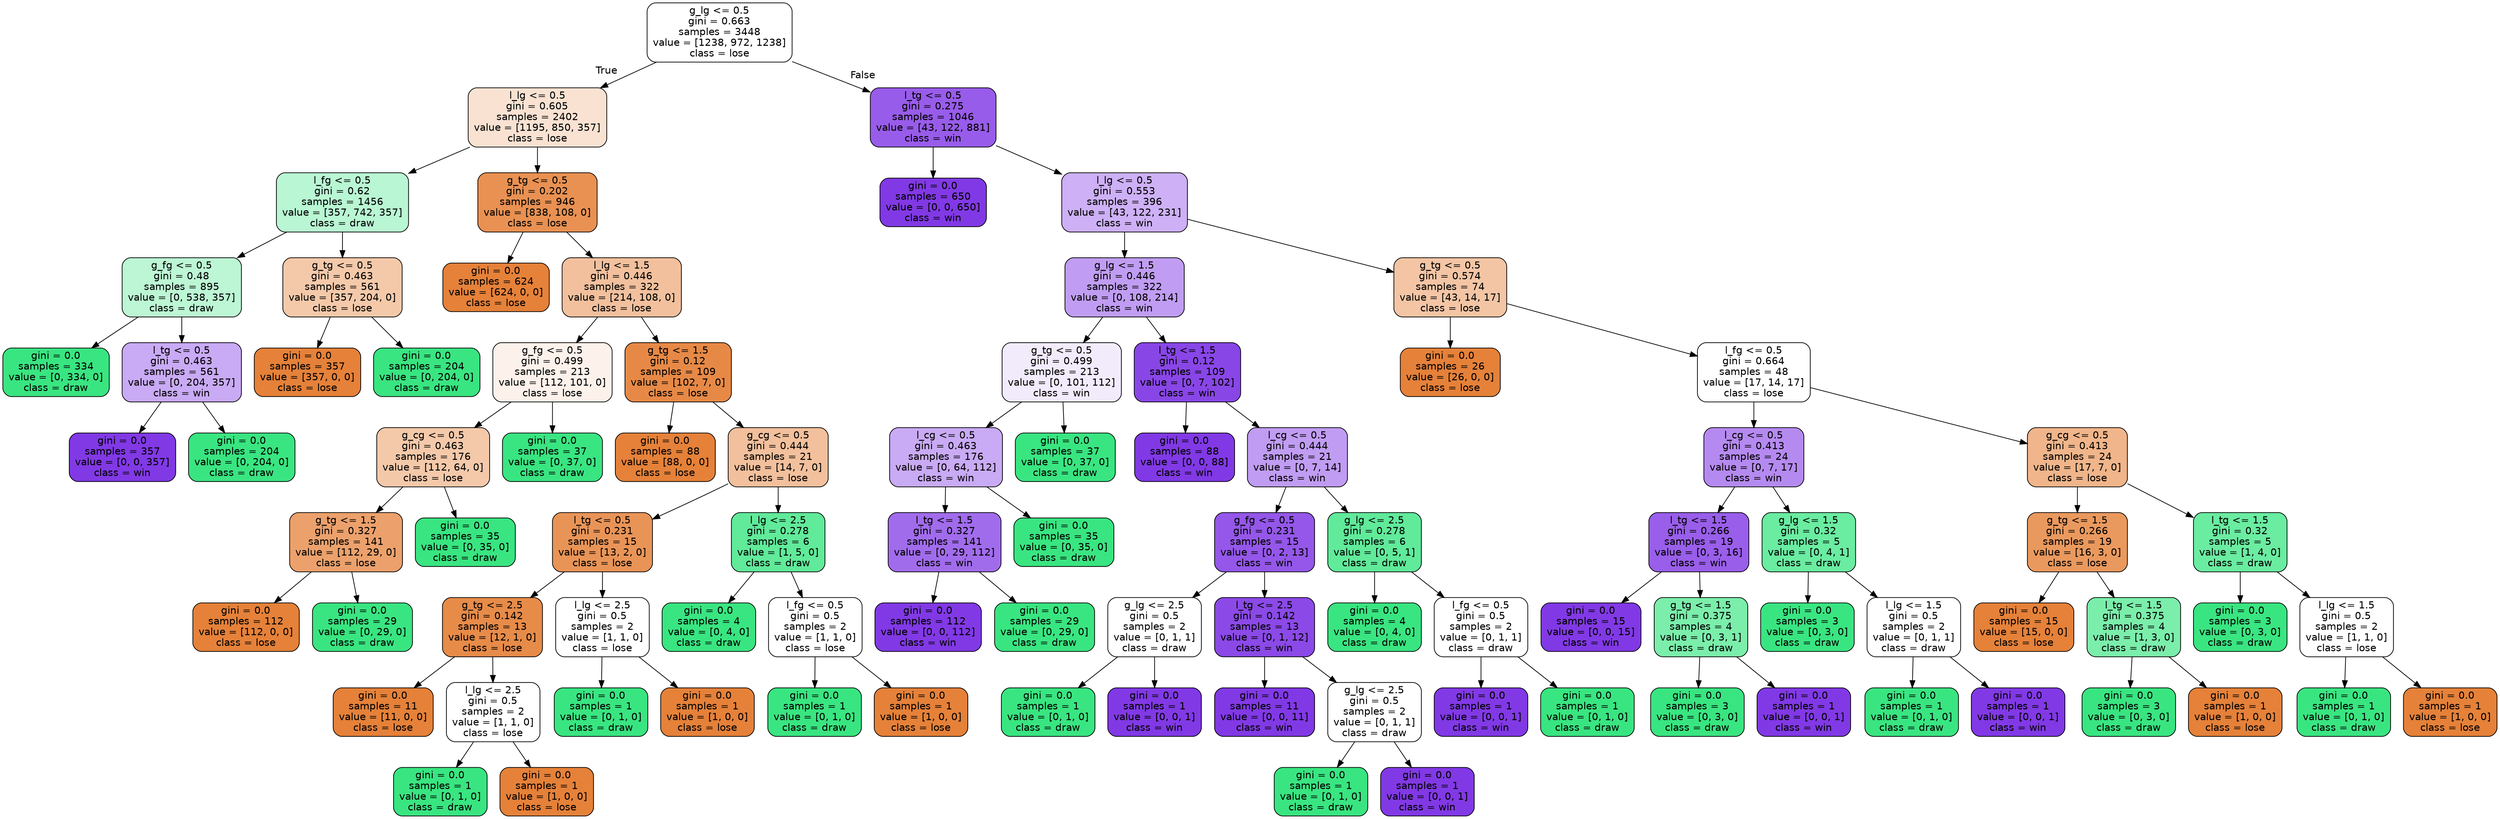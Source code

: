 digraph Tree {
node [shape=box, style="filled, rounded", color="black", fontname=helvetica] ;
edge [fontname=helvetica] ;
0 [label="g_lg <= 0.5\ngini = 0.663\nsamples = 3448\nvalue = [1238, 972, 1238]\nclass = lose", fillcolor="#e5813900"] ;
1 [label="l_lg <= 0.5\ngini = 0.605\nsamples = 2402\nvalue = [1195, 850, 357]\nclass = lose", fillcolor="#e5813939"] ;
0 -> 1 [labeldistance=2.5, labelangle=45, headlabel="True"] ;
2 [label="l_fg <= 0.5\ngini = 0.62\nsamples = 1456\nvalue = [357, 742, 357]\nclass = draw", fillcolor="#39e58159"] ;
1 -> 2 ;
3 [label="g_fg <= 0.5\ngini = 0.48\nsamples = 895\nvalue = [0, 538, 357]\nclass = draw", fillcolor="#39e58156"] ;
2 -> 3 ;
4 [label="gini = 0.0\nsamples = 334\nvalue = [0, 334, 0]\nclass = draw", fillcolor="#39e581ff"] ;
3 -> 4 ;
5 [label="l_tg <= 0.5\ngini = 0.463\nsamples = 561\nvalue = [0, 204, 357]\nclass = win", fillcolor="#8139e56d"] ;
3 -> 5 ;
6 [label="gini = 0.0\nsamples = 357\nvalue = [0, 0, 357]\nclass = win", fillcolor="#8139e5ff"] ;
5 -> 6 ;
7 [label="gini = 0.0\nsamples = 204\nvalue = [0, 204, 0]\nclass = draw", fillcolor="#39e581ff"] ;
5 -> 7 ;
8 [label="g_tg <= 0.5\ngini = 0.463\nsamples = 561\nvalue = [357, 204, 0]\nclass = lose", fillcolor="#e581396d"] ;
2 -> 8 ;
9 [label="gini = 0.0\nsamples = 357\nvalue = [357, 0, 0]\nclass = lose", fillcolor="#e58139ff"] ;
8 -> 9 ;
10 [label="gini = 0.0\nsamples = 204\nvalue = [0, 204, 0]\nclass = draw", fillcolor="#39e581ff"] ;
8 -> 10 ;
11 [label="g_tg <= 0.5\ngini = 0.202\nsamples = 946\nvalue = [838, 108, 0]\nclass = lose", fillcolor="#e58139de"] ;
1 -> 11 ;
12 [label="gini = 0.0\nsamples = 624\nvalue = [624, 0, 0]\nclass = lose", fillcolor="#e58139ff"] ;
11 -> 12 ;
13 [label="l_lg <= 1.5\ngini = 0.446\nsamples = 322\nvalue = [214, 108, 0]\nclass = lose", fillcolor="#e581397e"] ;
11 -> 13 ;
14 [label="g_fg <= 0.5\ngini = 0.499\nsamples = 213\nvalue = [112, 101, 0]\nclass = lose", fillcolor="#e5813919"] ;
13 -> 14 ;
15 [label="g_cg <= 0.5\ngini = 0.463\nsamples = 176\nvalue = [112, 64, 0]\nclass = lose", fillcolor="#e581396d"] ;
14 -> 15 ;
16 [label="g_tg <= 1.5\ngini = 0.327\nsamples = 141\nvalue = [112, 29, 0]\nclass = lose", fillcolor="#e58139bd"] ;
15 -> 16 ;
17 [label="gini = 0.0\nsamples = 112\nvalue = [112, 0, 0]\nclass = lose", fillcolor="#e58139ff"] ;
16 -> 17 ;
18 [label="gini = 0.0\nsamples = 29\nvalue = [0, 29, 0]\nclass = draw", fillcolor="#39e581ff"] ;
16 -> 18 ;
19 [label="gini = 0.0\nsamples = 35\nvalue = [0, 35, 0]\nclass = draw", fillcolor="#39e581ff"] ;
15 -> 19 ;
20 [label="gini = 0.0\nsamples = 37\nvalue = [0, 37, 0]\nclass = draw", fillcolor="#39e581ff"] ;
14 -> 20 ;
21 [label="g_tg <= 1.5\ngini = 0.12\nsamples = 109\nvalue = [102, 7, 0]\nclass = lose", fillcolor="#e58139ee"] ;
13 -> 21 ;
22 [label="gini = 0.0\nsamples = 88\nvalue = [88, 0, 0]\nclass = lose", fillcolor="#e58139ff"] ;
21 -> 22 ;
23 [label="g_cg <= 0.5\ngini = 0.444\nsamples = 21\nvalue = [14, 7, 0]\nclass = lose", fillcolor="#e581397f"] ;
21 -> 23 ;
24 [label="l_tg <= 0.5\ngini = 0.231\nsamples = 15\nvalue = [13, 2, 0]\nclass = lose", fillcolor="#e58139d8"] ;
23 -> 24 ;
25 [label="g_tg <= 2.5\ngini = 0.142\nsamples = 13\nvalue = [12, 1, 0]\nclass = lose", fillcolor="#e58139ea"] ;
24 -> 25 ;
26 [label="gini = 0.0\nsamples = 11\nvalue = [11, 0, 0]\nclass = lose", fillcolor="#e58139ff"] ;
25 -> 26 ;
27 [label="l_lg <= 2.5\ngini = 0.5\nsamples = 2\nvalue = [1, 1, 0]\nclass = lose", fillcolor="#e5813900"] ;
25 -> 27 ;
28 [label="gini = 0.0\nsamples = 1\nvalue = [0, 1, 0]\nclass = draw", fillcolor="#39e581ff"] ;
27 -> 28 ;
29 [label="gini = 0.0\nsamples = 1\nvalue = [1, 0, 0]\nclass = lose", fillcolor="#e58139ff"] ;
27 -> 29 ;
30 [label="l_lg <= 2.5\ngini = 0.5\nsamples = 2\nvalue = [1, 1, 0]\nclass = lose", fillcolor="#e5813900"] ;
24 -> 30 ;
31 [label="gini = 0.0\nsamples = 1\nvalue = [0, 1, 0]\nclass = draw", fillcolor="#39e581ff"] ;
30 -> 31 ;
32 [label="gini = 0.0\nsamples = 1\nvalue = [1, 0, 0]\nclass = lose", fillcolor="#e58139ff"] ;
30 -> 32 ;
33 [label="l_lg <= 2.5\ngini = 0.278\nsamples = 6\nvalue = [1, 5, 0]\nclass = draw", fillcolor="#39e581cc"] ;
23 -> 33 ;
34 [label="gini = 0.0\nsamples = 4\nvalue = [0, 4, 0]\nclass = draw", fillcolor="#39e581ff"] ;
33 -> 34 ;
35 [label="l_fg <= 0.5\ngini = 0.5\nsamples = 2\nvalue = [1, 1, 0]\nclass = lose", fillcolor="#e5813900"] ;
33 -> 35 ;
36 [label="gini = 0.0\nsamples = 1\nvalue = [0, 1, 0]\nclass = draw", fillcolor="#39e581ff"] ;
35 -> 36 ;
37 [label="gini = 0.0\nsamples = 1\nvalue = [1, 0, 0]\nclass = lose", fillcolor="#e58139ff"] ;
35 -> 37 ;
38 [label="l_tg <= 0.5\ngini = 0.275\nsamples = 1046\nvalue = [43, 122, 881]\nclass = win", fillcolor="#8139e5d1"] ;
0 -> 38 [labeldistance=2.5, labelangle=-45, headlabel="False"] ;
39 [label="gini = 0.0\nsamples = 650\nvalue = [0, 0, 650]\nclass = win", fillcolor="#8139e5ff"] ;
38 -> 39 ;
40 [label="l_lg <= 0.5\ngini = 0.553\nsamples = 396\nvalue = [43, 122, 231]\nclass = win", fillcolor="#8139e565"] ;
38 -> 40 ;
41 [label="g_lg <= 1.5\ngini = 0.446\nsamples = 322\nvalue = [0, 108, 214]\nclass = win", fillcolor="#8139e57e"] ;
40 -> 41 ;
42 [label="g_tg <= 0.5\ngini = 0.499\nsamples = 213\nvalue = [0, 101, 112]\nclass = win", fillcolor="#8139e519"] ;
41 -> 42 ;
43 [label="l_cg <= 0.5\ngini = 0.463\nsamples = 176\nvalue = [0, 64, 112]\nclass = win", fillcolor="#8139e56d"] ;
42 -> 43 ;
44 [label="l_tg <= 1.5\ngini = 0.327\nsamples = 141\nvalue = [0, 29, 112]\nclass = win", fillcolor="#8139e5bd"] ;
43 -> 44 ;
45 [label="gini = 0.0\nsamples = 112\nvalue = [0, 0, 112]\nclass = win", fillcolor="#8139e5ff"] ;
44 -> 45 ;
46 [label="gini = 0.0\nsamples = 29\nvalue = [0, 29, 0]\nclass = draw", fillcolor="#39e581ff"] ;
44 -> 46 ;
47 [label="gini = 0.0\nsamples = 35\nvalue = [0, 35, 0]\nclass = draw", fillcolor="#39e581ff"] ;
43 -> 47 ;
48 [label="gini = 0.0\nsamples = 37\nvalue = [0, 37, 0]\nclass = draw", fillcolor="#39e581ff"] ;
42 -> 48 ;
49 [label="l_tg <= 1.5\ngini = 0.12\nsamples = 109\nvalue = [0, 7, 102]\nclass = win", fillcolor="#8139e5ee"] ;
41 -> 49 ;
50 [label="gini = 0.0\nsamples = 88\nvalue = [0, 0, 88]\nclass = win", fillcolor="#8139e5ff"] ;
49 -> 50 ;
51 [label="l_cg <= 0.5\ngini = 0.444\nsamples = 21\nvalue = [0, 7, 14]\nclass = win", fillcolor="#8139e57f"] ;
49 -> 51 ;
52 [label="g_fg <= 0.5\ngini = 0.231\nsamples = 15\nvalue = [0, 2, 13]\nclass = win", fillcolor="#8139e5d8"] ;
51 -> 52 ;
53 [label="g_lg <= 2.5\ngini = 0.5\nsamples = 2\nvalue = [0, 1, 1]\nclass = draw", fillcolor="#39e58100"] ;
52 -> 53 ;
54 [label="gini = 0.0\nsamples = 1\nvalue = [0, 1, 0]\nclass = draw", fillcolor="#39e581ff"] ;
53 -> 54 ;
55 [label="gini = 0.0\nsamples = 1\nvalue = [0, 0, 1]\nclass = win", fillcolor="#8139e5ff"] ;
53 -> 55 ;
56 [label="l_tg <= 2.5\ngini = 0.142\nsamples = 13\nvalue = [0, 1, 12]\nclass = win", fillcolor="#8139e5ea"] ;
52 -> 56 ;
57 [label="gini = 0.0\nsamples = 11\nvalue = [0, 0, 11]\nclass = win", fillcolor="#8139e5ff"] ;
56 -> 57 ;
58 [label="g_lg <= 2.5\ngini = 0.5\nsamples = 2\nvalue = [0, 1, 1]\nclass = draw", fillcolor="#39e58100"] ;
56 -> 58 ;
59 [label="gini = 0.0\nsamples = 1\nvalue = [0, 1, 0]\nclass = draw", fillcolor="#39e581ff"] ;
58 -> 59 ;
60 [label="gini = 0.0\nsamples = 1\nvalue = [0, 0, 1]\nclass = win", fillcolor="#8139e5ff"] ;
58 -> 60 ;
61 [label="g_lg <= 2.5\ngini = 0.278\nsamples = 6\nvalue = [0, 5, 1]\nclass = draw", fillcolor="#39e581cc"] ;
51 -> 61 ;
62 [label="gini = 0.0\nsamples = 4\nvalue = [0, 4, 0]\nclass = draw", fillcolor="#39e581ff"] ;
61 -> 62 ;
63 [label="l_fg <= 0.5\ngini = 0.5\nsamples = 2\nvalue = [0, 1, 1]\nclass = draw", fillcolor="#39e58100"] ;
61 -> 63 ;
64 [label="gini = 0.0\nsamples = 1\nvalue = [0, 0, 1]\nclass = win", fillcolor="#8139e5ff"] ;
63 -> 64 ;
65 [label="gini = 0.0\nsamples = 1\nvalue = [0, 1, 0]\nclass = draw", fillcolor="#39e581ff"] ;
63 -> 65 ;
66 [label="g_tg <= 0.5\ngini = 0.574\nsamples = 74\nvalue = [43, 14, 17]\nclass = lose", fillcolor="#e5813974"] ;
40 -> 66 ;
67 [label="gini = 0.0\nsamples = 26\nvalue = [26, 0, 0]\nclass = lose", fillcolor="#e58139ff"] ;
66 -> 67 ;
68 [label="l_fg <= 0.5\ngini = 0.664\nsamples = 48\nvalue = [17, 14, 17]\nclass = lose", fillcolor="#e5813900"] ;
66 -> 68 ;
69 [label="l_cg <= 0.5\ngini = 0.413\nsamples = 24\nvalue = [0, 7, 17]\nclass = win", fillcolor="#8139e596"] ;
68 -> 69 ;
70 [label="l_tg <= 1.5\ngini = 0.266\nsamples = 19\nvalue = [0, 3, 16]\nclass = win", fillcolor="#8139e5cf"] ;
69 -> 70 ;
71 [label="gini = 0.0\nsamples = 15\nvalue = [0, 0, 15]\nclass = win", fillcolor="#8139e5ff"] ;
70 -> 71 ;
72 [label="g_tg <= 1.5\ngini = 0.375\nsamples = 4\nvalue = [0, 3, 1]\nclass = draw", fillcolor="#39e581aa"] ;
70 -> 72 ;
73 [label="gini = 0.0\nsamples = 3\nvalue = [0, 3, 0]\nclass = draw", fillcolor="#39e581ff"] ;
72 -> 73 ;
74 [label="gini = 0.0\nsamples = 1\nvalue = [0, 0, 1]\nclass = win", fillcolor="#8139e5ff"] ;
72 -> 74 ;
75 [label="g_lg <= 1.5\ngini = 0.32\nsamples = 5\nvalue = [0, 4, 1]\nclass = draw", fillcolor="#39e581bf"] ;
69 -> 75 ;
76 [label="gini = 0.0\nsamples = 3\nvalue = [0, 3, 0]\nclass = draw", fillcolor="#39e581ff"] ;
75 -> 76 ;
77 [label="l_lg <= 1.5\ngini = 0.5\nsamples = 2\nvalue = [0, 1, 1]\nclass = draw", fillcolor="#39e58100"] ;
75 -> 77 ;
78 [label="gini = 0.0\nsamples = 1\nvalue = [0, 1, 0]\nclass = draw", fillcolor="#39e581ff"] ;
77 -> 78 ;
79 [label="gini = 0.0\nsamples = 1\nvalue = [0, 0, 1]\nclass = win", fillcolor="#8139e5ff"] ;
77 -> 79 ;
80 [label="g_cg <= 0.5\ngini = 0.413\nsamples = 24\nvalue = [17, 7, 0]\nclass = lose", fillcolor="#e5813996"] ;
68 -> 80 ;
81 [label="g_tg <= 1.5\ngini = 0.266\nsamples = 19\nvalue = [16, 3, 0]\nclass = lose", fillcolor="#e58139cf"] ;
80 -> 81 ;
82 [label="gini = 0.0\nsamples = 15\nvalue = [15, 0, 0]\nclass = lose", fillcolor="#e58139ff"] ;
81 -> 82 ;
83 [label="l_tg <= 1.5\ngini = 0.375\nsamples = 4\nvalue = [1, 3, 0]\nclass = draw", fillcolor="#39e581aa"] ;
81 -> 83 ;
84 [label="gini = 0.0\nsamples = 3\nvalue = [0, 3, 0]\nclass = draw", fillcolor="#39e581ff"] ;
83 -> 84 ;
85 [label="gini = 0.0\nsamples = 1\nvalue = [1, 0, 0]\nclass = lose", fillcolor="#e58139ff"] ;
83 -> 85 ;
86 [label="l_tg <= 1.5\ngini = 0.32\nsamples = 5\nvalue = [1, 4, 0]\nclass = draw", fillcolor="#39e581bf"] ;
80 -> 86 ;
87 [label="gini = 0.0\nsamples = 3\nvalue = [0, 3, 0]\nclass = draw", fillcolor="#39e581ff"] ;
86 -> 87 ;
88 [label="l_lg <= 1.5\ngini = 0.5\nsamples = 2\nvalue = [1, 1, 0]\nclass = lose", fillcolor="#e5813900"] ;
86 -> 88 ;
89 [label="gini = 0.0\nsamples = 1\nvalue = [0, 1, 0]\nclass = draw", fillcolor="#39e581ff"] ;
88 -> 89 ;
90 [label="gini = 0.0\nsamples = 1\nvalue = [1, 0, 0]\nclass = lose", fillcolor="#e58139ff"] ;
88 -> 90 ;
}
